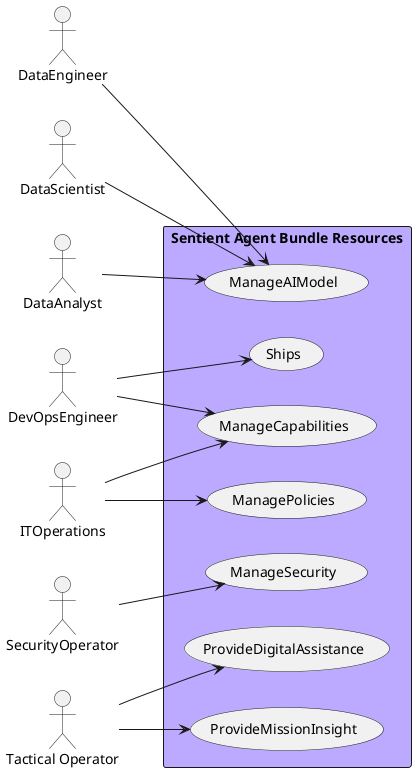 @startuml

left to right direction
Actor "DataEngineer" as DataEngineer
Actor "DataScientist" as DataScientist
Actor "DataAnalyst" as DataAnalyst
Actor "DevOpsEngineer" as DevOpsEngineer
Actor "ITOperations" as ITOperations
Actor "ITOperations" as ITOperations
Actor "SecurityOperator" as SecurityOperator
Actor "TacticalOperator" as TacticalOperator
Actor "Tactical Operator" as TacticalOperator
Actor "DevOpsEngineer" as DevOpsEngineer


rectangle "Sentient Agent Bundle Resources" #bbaaff {
usecase "ManageAIModel" as ManageAIModel
    DataEngineer --> ManageAIModel
    DataScientist --> ManageAIModel
    DataAnalyst --> ManageAIModel
    usecase "ManageCapabilities" as ManageCapabilities
    DevOpsEngineer --> ManageCapabilities
    ITOperations --> ManageCapabilities
    usecase "ManagePolicies" as ManagePolicies
    ITOperations --> ManagePolicies
    usecase "ManageSecurity" as ManageSecurity
    SecurityOperator --> ManageSecurity
    usecase "ProvideDigitalAssistance" as ProvideDigitalAssistance
    TacticalOperator --> ProvideDigitalAssistance
    usecase "ProvideMissionInsight" as ProvideMissionInsight
    TacticalOperator --> ProvideMissionInsight
    usecase "Ships" as Ships
    DevOpsEngineer --> Ships
    }


@enduml
